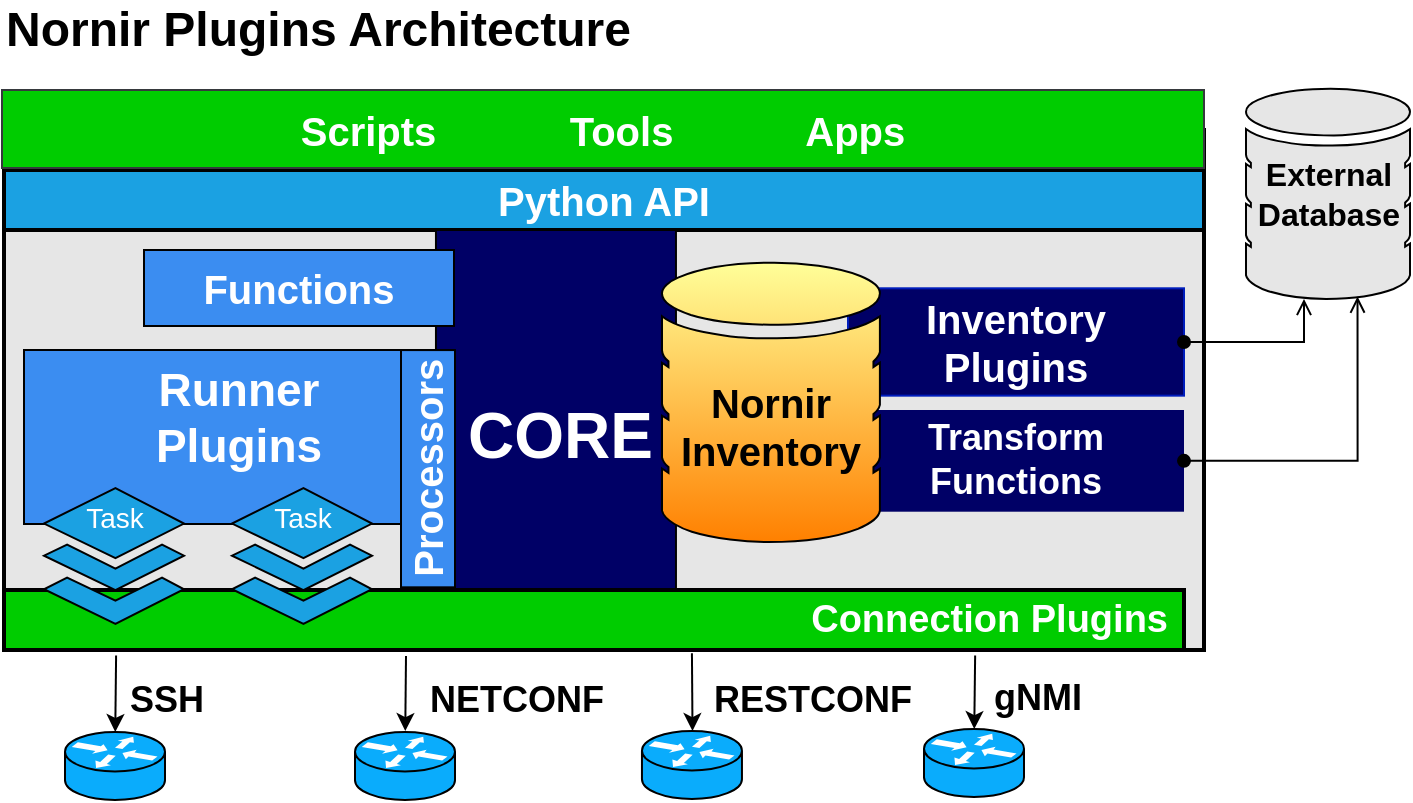 <mxfile version="13.3.9" type="device"><diagram id="1RKNiAfXPDfAQ1DdleVT" name="Page-1"><mxGraphModel dx="852" dy="494" grid="1" gridSize="10" guides="1" tooltips="1" connect="1" arrows="1" fold="1" page="1" pageScale="1" pageWidth="827" pageHeight="1169" math="0" shadow="0"><root><mxCell id="0"/><mxCell id="1" parent="0"/><mxCell id="3uJgnvwkMh9B1uIwcMME-1" value="External&lt;br style=&quot;font-size: 16px;&quot;&gt;Database" style="html=1;aspect=fixed;shadow=0;align=center;verticalAlign=middle;shape=mxgraph.gcp2.database_2;labelPosition=center;verticalLabelPosition=middle;fontSize=16;fontStyle=1;gradientDirection=south;fillColor=#E6E6E6;" parent="1" vertex="1"><mxGeometry x="791" y="119.32" width="82" height="105.13" as="geometry"/></mxCell><mxCell id="CaiVyS1OQpqs72lBUYY4-2" value="" style="rounded=0;whiteSpace=wrap;html=1;strokeWidth=2;fontColor=#ffffff;fillColor=#E6E6E6;" parent="1" vertex="1"><mxGeometry x="170" y="140" width="600" height="260" as="geometry"/></mxCell><mxCell id="CaiVyS1OQpqs72lBUYY4-3" value="Python API" style="rounded=0;whiteSpace=wrap;html=1;fillColor=#1ba1e2;fontColor=#ffffff;strokeWidth=2;fontStyle=1;fontSize=20;align=center;spacingRight=0;" parent="1" vertex="1"><mxGeometry x="170" y="160" width="600" height="30" as="geometry"/></mxCell><mxCell id="CaiVyS1OQpqs72lBUYY4-10" value="Inventory &lt;br&gt;Plugins" style="text;html=1;strokeColor=#001DBC;align=center;verticalAlign=middle;whiteSpace=wrap;rounded=0;shadow=0;glass=0;sketch=0;fontSize=20;fontColor=#ffffff;rotation=0;fillColor=#000066;fontStyle=1" parent="1" vertex="1"><mxGeometry x="592" y="219.15" width="168" height="53.68" as="geometry"/></mxCell><mxCell id="CaiVyS1OQpqs72lBUYY4-11" value="Transform &lt;br&gt;Functions" style="text;html=1;strokeColor=none;align=center;verticalAlign=middle;whiteSpace=wrap;rounded=0;shadow=0;glass=0;sketch=0;fontSize=18;fontColor=#FFFFFF;rotation=0;fillColor=#000066;fontStyle=1" parent="1" vertex="1"><mxGeometry x="592" y="280" width="168" height="50.85" as="geometry"/></mxCell><mxCell id="CaiVyS1OQpqs72lBUYY4-14" value="CORE" style="rounded=0;whiteSpace=wrap;html=1;shadow=0;glass=0;sketch=0;strokeWidth=1;fontSize=32;fontColor=#ffffff;fontStyle=1;verticalAlign=middle;align=left;spacingLeft=14;spacingTop=15;fillColor=#000066;" parent="1" vertex="1"><mxGeometry x="385.98" y="190" width="120" height="190" as="geometry"/></mxCell><mxCell id="CaiVyS1OQpqs72lBUYY4-7" value="&lt;br&gt;Nornir&lt;br&gt;Inventory" style="html=1;aspect=fixed;shadow=0;align=center;verticalAlign=middle;shape=mxgraph.gcp2.database_2;labelPosition=center;verticalLabelPosition=middle;fontSize=20;fontStyle=1;gradientDirection=north;gradientColor=#FFFF99;fillColor=#FF8000;" parent="1" vertex="1"><mxGeometry x="499" y="206.32" width="108.95" height="139.68" as="geometry"/></mxCell><mxCell id="CaiVyS1OQpqs72lBUYY4-15" value="Connection Plugins" style="rounded=0;whiteSpace=wrap;html=1;fontColor=#ffffff;strokeWidth=2;fontStyle=1;fontSize=19;fillColor=#00CC00;align=right;spacingRight=6;" parent="1" vertex="1"><mxGeometry x="170" y="370" width="590" height="30" as="geometry"/></mxCell><mxCell id="CaiVyS1OQpqs72lBUYY4-27" value="Runner &lt;br&gt;Plugins" style="rounded=0;whiteSpace=wrap;html=1;shadow=0;glass=0;sketch=0;strokeColor=#000000;strokeWidth=1;fillColor=#3B8DF1;fontSize=23;fontColor=#FFFFFF;align=center;verticalAlign=middle;fontStyle=1;spacingBottom=19;" parent="1" vertex="1"><mxGeometry x="180" y="250" width="215" height="87" as="geometry"/></mxCell><mxCell id="CaiVyS1OQpqs72lBUYY4-25" value="Task" style="html=1;aspect=fixed;shadow=0;align=center;verticalAlign=top;fillColor=#1ba1e2;shape=mxgraph.gcp2.files;rounded=0;glass=0;sketch=0;fontSize=14;fontColor=#ffffff;" parent="1" vertex="1"><mxGeometry x="190" y="319" width="70" height="67.9" as="geometry"/></mxCell><mxCell id="CaiVyS1OQpqs72lBUYY4-26" value="Task" style="html=1;aspect=fixed;shadow=0;align=center;verticalAlign=top;fillColor=#1ba1e2;shape=mxgraph.gcp2.files;rounded=0;glass=0;sketch=0;fontSize=14;fontColor=#ffffff;" parent="1" vertex="1"><mxGeometry x="284" y="319" width="70" height="67.9" as="geometry"/></mxCell><mxCell id="CaiVyS1OQpqs72lBUYY4-29" value="Processors" style="rounded=0;whiteSpace=wrap;html=1;shadow=0;glass=0;sketch=0;strokeColor=#000000;strokeWidth=1;fillColor=#3B8DF1;fontSize=20;fontColor=#FFFFFF;align=center;verticalAlign=middle;fontStyle=1;rotation=-90;" parent="1" vertex="1"><mxGeometry x="322.69" y="295.85" width="118.62" height="27" as="geometry"/></mxCell><mxCell id="CaiVyS1OQpqs72lBUYY4-34" value="" style="shape=mxgraph.cisco.routers.router;html=1;pointerEvents=1;dashed=0;strokeWidth=1;verticalLabelPosition=bottom;verticalAlign=top;align=center;outlineConnect=0;rounded=0;shadow=0;glass=0;sketch=0;fontSize=22;fontColor=#ffffff;fillColor=#0AACFC;" parent="1" vertex="1"><mxGeometry x="200.5" y="441" width="50" height="33.97" as="geometry"/></mxCell><mxCell id="CaiVyS1OQpqs72lBUYY4-35" value="" style="shape=mxgraph.cisco.routers.router;html=1;pointerEvents=1;dashed=0;strokeWidth=1;verticalLabelPosition=bottom;verticalAlign=top;align=center;outlineConnect=0;rounded=0;shadow=0;glass=0;sketch=0;fontSize=22;fontColor=#ffffff;fillColor=#0AACFC;" parent="1" vertex="1"><mxGeometry x="345.5" y="441" width="50" height="33.97" as="geometry"/></mxCell><mxCell id="CaiVyS1OQpqs72lBUYY4-46" value="Functions" style="rounded=0;whiteSpace=wrap;html=1;shadow=0;glass=0;sketch=0;strokeColor=#000000;strokeWidth=1;fillColor=#3B8DF1;fontSize=20;fontColor=#FFFFFF;align=center;verticalAlign=middle;fontStyle=1" parent="1" vertex="1"><mxGeometry x="240" y="200" width="155" height="38" as="geometry"/></mxCell><mxCell id="CaiVyS1OQpqs72lBUYY4-50" value="" style="shape=mxgraph.cisco.routers.router;html=1;pointerEvents=1;dashed=0;strokeWidth=1;verticalLabelPosition=bottom;verticalAlign=top;align=center;outlineConnect=0;rounded=0;shadow=0;glass=0;sketch=0;fontSize=22;fontColor=#ffffff;fillColor=#0AACFC;" parent="1" vertex="1"><mxGeometry x="488.98" y="440.51" width="50" height="33.97" as="geometry"/></mxCell><mxCell id="CaiVyS1OQpqs72lBUYY4-58" value="" style="endArrow=classic;html=1;fontSize=23;fontColor=#000000;exitX=0.095;exitY=1.093;exitDx=0;exitDy=0;exitPerimeter=0;" parent="1" source="CaiVyS1OQpqs72lBUYY4-15" edge="1"><mxGeometry width="50" height="50" relative="1" as="geometry"><mxPoint x="225.08" y="403.49" as="sourcePoint"/><mxPoint x="225.638" y="441" as="targetPoint"/></mxGeometry></mxCell><mxCell id="CaiVyS1OQpqs72lBUYY4-59" value="" style="endArrow=classic;html=1;fontSize=23;fontColor=#000000;" parent="1" edge="1"><mxGeometry width="50" height="50" relative="1" as="geometry"><mxPoint x="371" y="403" as="sourcePoint"/><mxPoint x="370.638" y="440.51" as="targetPoint"/></mxGeometry></mxCell><mxCell id="CaiVyS1OQpqs72lBUYY4-61" value="" style="endArrow=classic;html=1;fontSize=23;fontColor=#000000;exitX=0.583;exitY=1.053;exitDx=0;exitDy=0;exitPerimeter=0;" parent="1" source="CaiVyS1OQpqs72lBUYY4-15" edge="1"><mxGeometry width="50" height="50" relative="1" as="geometry"><mxPoint x="513.7" y="403.0" as="sourcePoint"/><mxPoint x="514.258" y="440.51" as="targetPoint"/></mxGeometry></mxCell><mxCell id="CaiVyS1OQpqs72lBUYY4-66" value="Scripts&amp;nbsp; &amp;nbsp; &amp;nbsp; &amp;nbsp; &amp;nbsp; &amp;nbsp; Tools&amp;nbsp; &amp;nbsp; &amp;nbsp; &amp;nbsp; &amp;nbsp; &amp;nbsp; Apps" style="rounded=0;whiteSpace=wrap;html=1;shadow=0;glass=0;sketch=0;strokeWidth=1;fontSize=20;align=center;strokeColor=#36393d;fillColor=#00CC00;fontStyle=1;fontColor=#FFFFFF;" parent="1" vertex="1"><mxGeometry x="169" y="120" width="601" height="39" as="geometry"/></mxCell><mxCell id="J1bNvMlEdGJ-TBcOJsZ8-4" value="SSH" style="text;html=1;strokeColor=none;fillColor=none;align=left;verticalAlign=middle;whiteSpace=wrap;rounded=0;fontSize=18;fontColor=#000000;fontStyle=1" parent="1" vertex="1"><mxGeometry x="231" y="415" width="40" height="20" as="geometry"/></mxCell><mxCell id="J1bNvMlEdGJ-TBcOJsZ8-5" value="NETCONF" style="text;html=1;strokeColor=none;fillColor=none;align=left;verticalAlign=middle;whiteSpace=wrap;rounded=0;fontSize=18;fontColor=#000000;fontStyle=1" parent="1" vertex="1"><mxGeometry x="381" y="415" width="40" height="20" as="geometry"/></mxCell><mxCell id="J1bNvMlEdGJ-TBcOJsZ8-6" value="RESTCONF" style="text;html=1;strokeColor=none;fillColor=none;align=left;verticalAlign=middle;whiteSpace=wrap;rounded=0;fontSize=18;fontColor=#000000;fontStyle=1" parent="1" vertex="1"><mxGeometry x="523.47" y="415" width="40" height="20" as="geometry"/></mxCell><mxCell id="J1bNvMlEdGJ-TBcOJsZ8-7" value="" style="shape=mxgraph.cisco.routers.router;html=1;pointerEvents=1;dashed=0;strokeWidth=1;verticalLabelPosition=bottom;verticalAlign=top;align=center;outlineConnect=0;rounded=0;shadow=0;glass=0;sketch=0;fontSize=22;fontColor=#ffffff;fillColor=#0AACFC;" parent="1" vertex="1"><mxGeometry x="630" y="439.51" width="50" height="33.97" as="geometry"/></mxCell><mxCell id="J1bNvMlEdGJ-TBcOJsZ8-8" value="" style="endArrow=classic;html=1;fontSize=23;fontColor=#000000;exitX=0.823;exitY=1.093;exitDx=0;exitDy=0;exitPerimeter=0;" parent="1" source="CaiVyS1OQpqs72lBUYY4-15" edge="1"><mxGeometry width="50" height="50" relative="1" as="geometry"><mxPoint x="654.58" y="402.0" as="sourcePoint"/><mxPoint x="655.138" y="439.51" as="targetPoint"/></mxGeometry></mxCell><mxCell id="J1bNvMlEdGJ-TBcOJsZ8-9" value="gNMI" style="text;html=1;strokeColor=none;fillColor=none;align=left;verticalAlign=middle;whiteSpace=wrap;rounded=0;fontSize=18;fontColor=#000000;fontStyle=1" parent="1" vertex="1"><mxGeometry x="662.5" y="413.51" width="40" height="20" as="geometry"/></mxCell><mxCell id="3uJgnvwkMh9B1uIwcMME-2" style="edgeStyle=orthogonalEdgeStyle;rounded=0;orthogonalLoop=1;jettySize=auto;html=1;entryX=1;entryY=0.5;entryDx=0;entryDy=0;fontSize=16;fontColor=#FFFFFF;startArrow=open;startFill=0;endArrow=oval;endFill=1;" parent="1" source="3uJgnvwkMh9B1uIwcMME-1" target="CaiVyS1OQpqs72lBUYY4-10" edge="1"><mxGeometry relative="1" as="geometry"><Array as="points"><mxPoint x="820" y="246"/></Array></mxGeometry></mxCell><mxCell id="3uJgnvwkMh9B1uIwcMME-3" style="edgeStyle=orthogonalEdgeStyle;rounded=0;orthogonalLoop=1;jettySize=auto;html=1;entryX=1;entryY=0.5;entryDx=0;entryDy=0;fontSize=16;fontColor=#FFFFFF;startArrow=open;startFill=0;endArrow=oval;endFill=1;exitX=0.68;exitY=0.989;exitDx=0;exitDy=0;exitPerimeter=0;" parent="1" source="3uJgnvwkMh9B1uIwcMME-1" target="CaiVyS1OQpqs72lBUYY4-11" edge="1"><mxGeometry relative="1" as="geometry"><mxPoint x="830" y="234" as="sourcePoint"/><mxPoint x="770" y="255.99" as="targetPoint"/><Array as="points"><mxPoint x="847" y="305"/></Array></mxGeometry></mxCell><mxCell id="kiPoZboKeeTPekWvcSC0-1" value="Nornir Plugins Architecture" style="text;html=1;strokeColor=none;fillColor=none;align=left;verticalAlign=middle;whiteSpace=wrap;rounded=0;fontStyle=1;fontSize=24;" vertex="1" parent="1"><mxGeometry x="168.98" y="80" width="370" height="20" as="geometry"/></mxCell></root></mxGraphModel></diagram></mxfile>